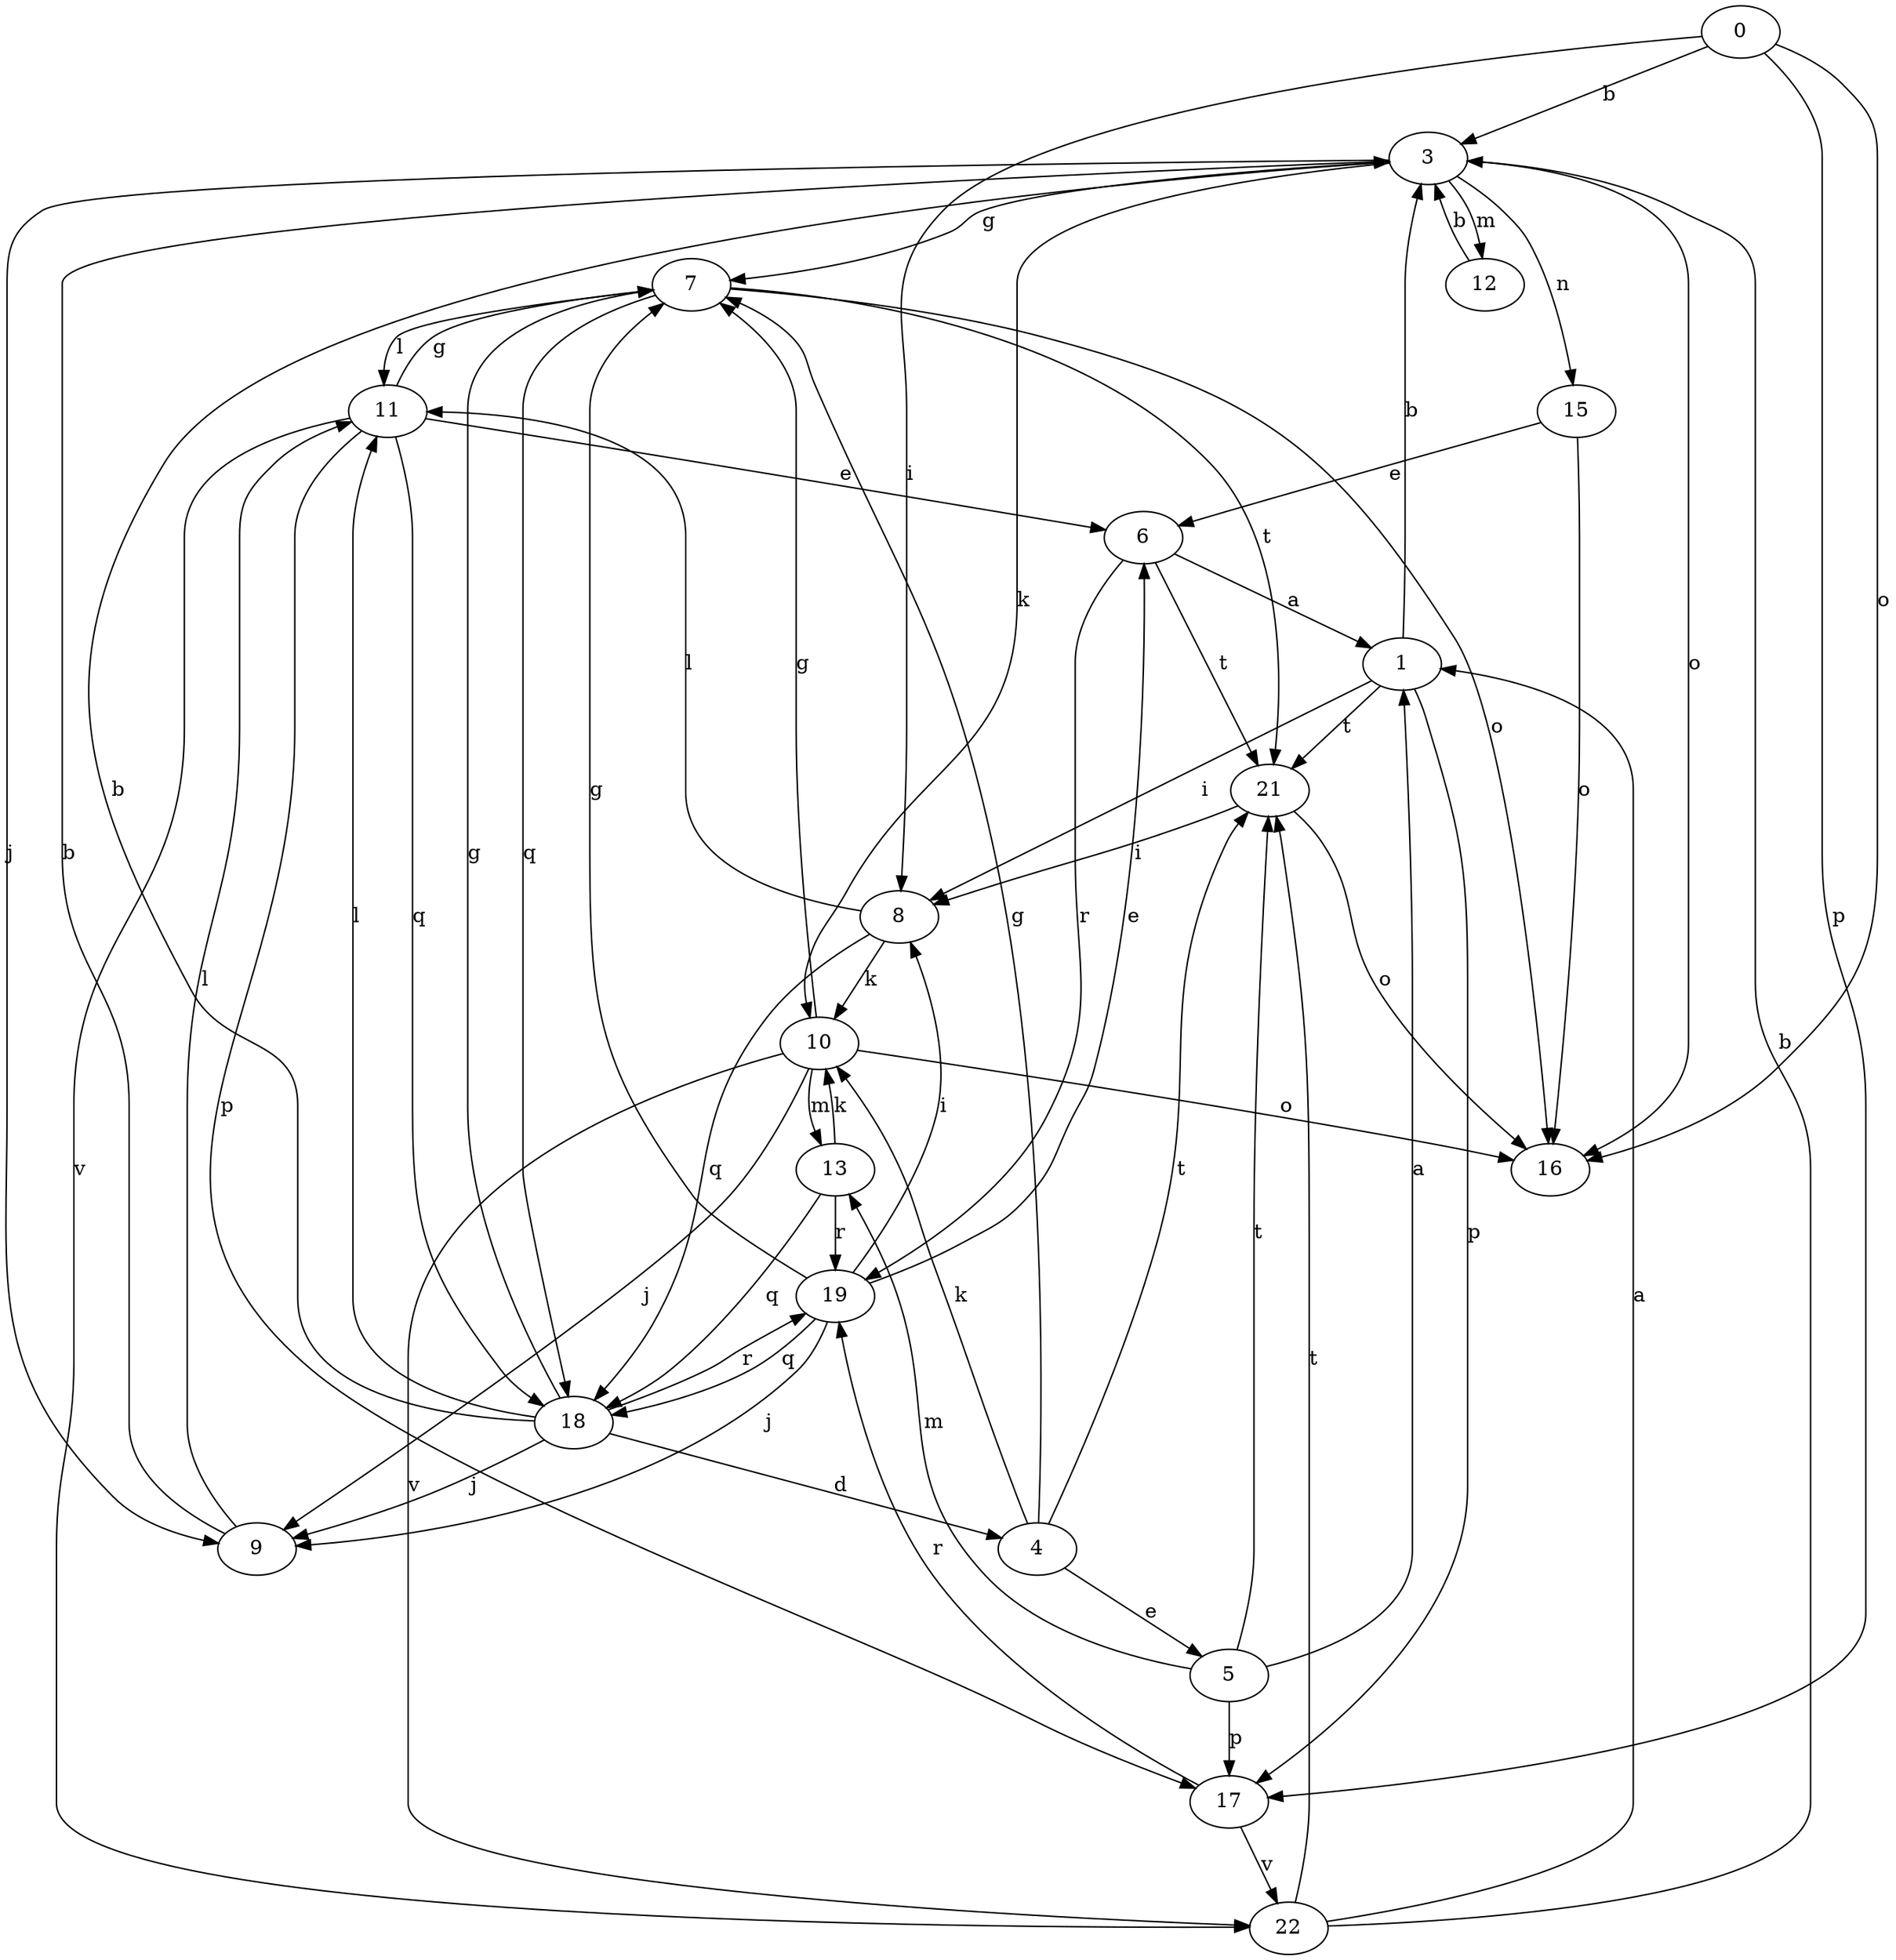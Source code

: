 strict digraph  {
0;
1;
3;
4;
5;
6;
7;
8;
9;
10;
11;
12;
13;
15;
16;
17;
18;
19;
21;
22;
0 -> 3  [label=b];
0 -> 8  [label=i];
0 -> 16  [label=o];
0 -> 17  [label=p];
1 -> 3  [label=b];
1 -> 8  [label=i];
1 -> 17  [label=p];
1 -> 21  [label=t];
3 -> 7  [label=g];
3 -> 9  [label=j];
3 -> 10  [label=k];
3 -> 12  [label=m];
3 -> 15  [label=n];
3 -> 16  [label=o];
4 -> 5  [label=e];
4 -> 7  [label=g];
4 -> 10  [label=k];
4 -> 21  [label=t];
5 -> 1  [label=a];
5 -> 13  [label=m];
5 -> 17  [label=p];
5 -> 21  [label=t];
6 -> 1  [label=a];
6 -> 19  [label=r];
6 -> 21  [label=t];
7 -> 11  [label=l];
7 -> 16  [label=o];
7 -> 18  [label=q];
7 -> 21  [label=t];
8 -> 10  [label=k];
8 -> 11  [label=l];
8 -> 18  [label=q];
9 -> 3  [label=b];
9 -> 11  [label=l];
10 -> 7  [label=g];
10 -> 9  [label=j];
10 -> 13  [label=m];
10 -> 16  [label=o];
10 -> 22  [label=v];
11 -> 6  [label=e];
11 -> 7  [label=g];
11 -> 17  [label=p];
11 -> 18  [label=q];
11 -> 22  [label=v];
12 -> 3  [label=b];
13 -> 10  [label=k];
13 -> 18  [label=q];
13 -> 19  [label=r];
15 -> 6  [label=e];
15 -> 16  [label=o];
17 -> 19  [label=r];
17 -> 22  [label=v];
18 -> 3  [label=b];
18 -> 4  [label=d];
18 -> 7  [label=g];
18 -> 9  [label=j];
18 -> 11  [label=l];
18 -> 19  [label=r];
19 -> 6  [label=e];
19 -> 7  [label=g];
19 -> 8  [label=i];
19 -> 9  [label=j];
19 -> 18  [label=q];
21 -> 8  [label=i];
21 -> 16  [label=o];
22 -> 1  [label=a];
22 -> 3  [label=b];
22 -> 21  [label=t];
}
